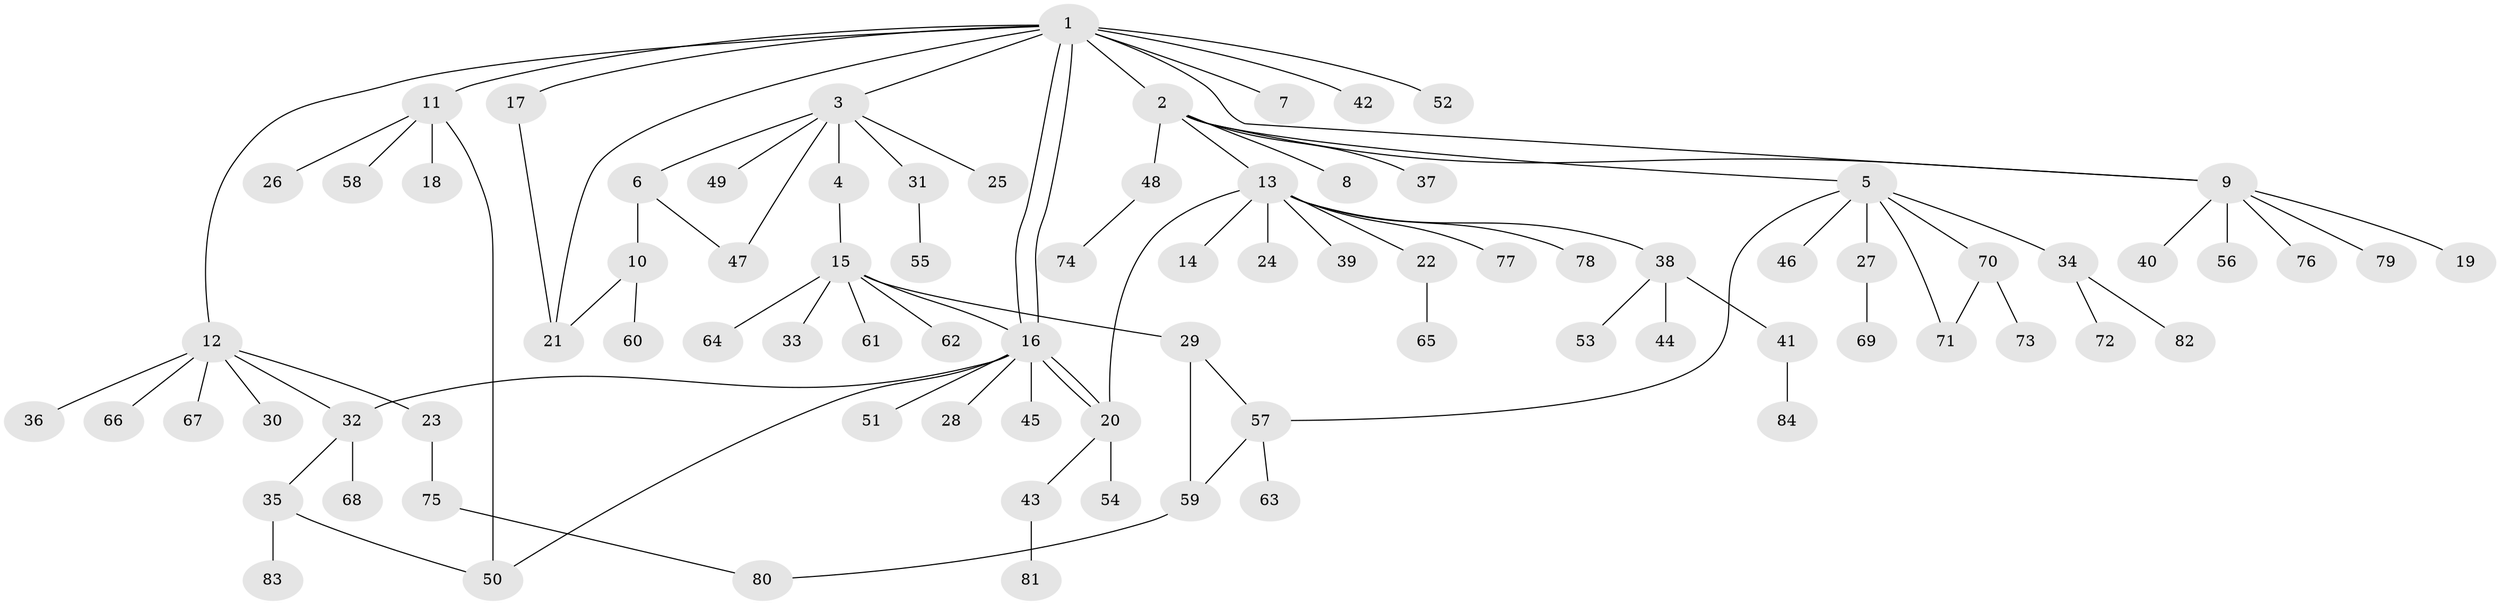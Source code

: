 // coarse degree distribution, {15: 0.015625, 6: 0.078125, 2: 0.15625, 1: 0.640625, 5: 0.03125, 9: 0.015625, 11: 0.015625, 3: 0.03125, 4: 0.015625}
// Generated by graph-tools (version 1.1) at 2025/41/03/06/25 10:41:47]
// undirected, 84 vertices, 98 edges
graph export_dot {
graph [start="1"]
  node [color=gray90,style=filled];
  1;
  2;
  3;
  4;
  5;
  6;
  7;
  8;
  9;
  10;
  11;
  12;
  13;
  14;
  15;
  16;
  17;
  18;
  19;
  20;
  21;
  22;
  23;
  24;
  25;
  26;
  27;
  28;
  29;
  30;
  31;
  32;
  33;
  34;
  35;
  36;
  37;
  38;
  39;
  40;
  41;
  42;
  43;
  44;
  45;
  46;
  47;
  48;
  49;
  50;
  51;
  52;
  53;
  54;
  55;
  56;
  57;
  58;
  59;
  60;
  61;
  62;
  63;
  64;
  65;
  66;
  67;
  68;
  69;
  70;
  71;
  72;
  73;
  74;
  75;
  76;
  77;
  78;
  79;
  80;
  81;
  82;
  83;
  84;
  1 -- 2;
  1 -- 3;
  1 -- 7;
  1 -- 9;
  1 -- 11;
  1 -- 12;
  1 -- 16;
  1 -- 16;
  1 -- 17;
  1 -- 21;
  1 -- 42;
  1 -- 52;
  2 -- 5;
  2 -- 8;
  2 -- 9;
  2 -- 13;
  2 -- 37;
  2 -- 48;
  3 -- 4;
  3 -- 6;
  3 -- 25;
  3 -- 31;
  3 -- 47;
  3 -- 49;
  4 -- 15;
  5 -- 27;
  5 -- 34;
  5 -- 46;
  5 -- 57;
  5 -- 70;
  5 -- 71;
  6 -- 10;
  6 -- 47;
  9 -- 19;
  9 -- 40;
  9 -- 56;
  9 -- 76;
  9 -- 79;
  10 -- 21;
  10 -- 60;
  11 -- 18;
  11 -- 26;
  11 -- 50;
  11 -- 58;
  12 -- 23;
  12 -- 30;
  12 -- 32;
  12 -- 36;
  12 -- 66;
  12 -- 67;
  13 -- 14;
  13 -- 20;
  13 -- 22;
  13 -- 24;
  13 -- 38;
  13 -- 39;
  13 -- 77;
  13 -- 78;
  15 -- 16;
  15 -- 29;
  15 -- 33;
  15 -- 61;
  15 -- 62;
  15 -- 64;
  16 -- 20;
  16 -- 20;
  16 -- 28;
  16 -- 32;
  16 -- 45;
  16 -- 50;
  16 -- 51;
  17 -- 21;
  20 -- 43;
  20 -- 54;
  22 -- 65;
  23 -- 75;
  27 -- 69;
  29 -- 57;
  29 -- 59;
  31 -- 55;
  32 -- 35;
  32 -- 68;
  34 -- 72;
  34 -- 82;
  35 -- 50;
  35 -- 83;
  38 -- 41;
  38 -- 44;
  38 -- 53;
  41 -- 84;
  43 -- 81;
  48 -- 74;
  57 -- 59;
  57 -- 63;
  59 -- 80;
  70 -- 71;
  70 -- 73;
  75 -- 80;
}
